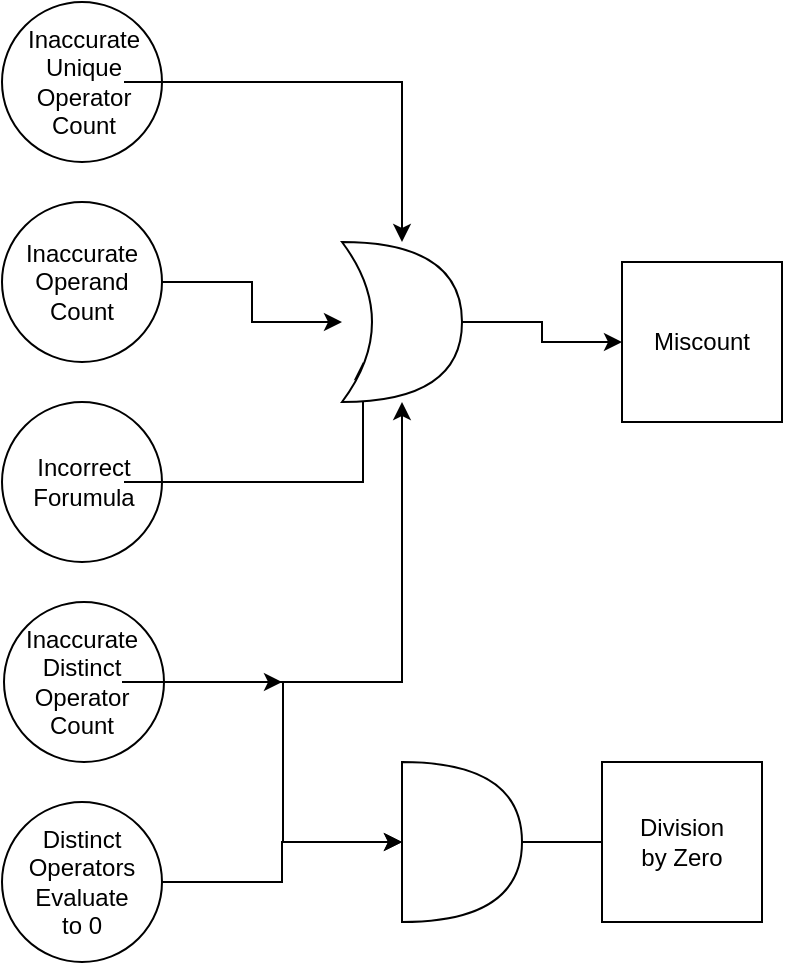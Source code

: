 <mxfile version="12.1.7" type="device" pages="1"><diagram id="RpamZyysVA0VsvBo-_i9" name="Page-1"><mxGraphModel dx="754" dy="468" grid="1" gridSize="10" guides="1" tooltips="1" connect="1" arrows="1" fold="1" page="1" pageScale="1" pageWidth="850" pageHeight="1100" math="0" shadow="0"><root><mxCell id="0"/><mxCell id="1" parent="0"/><mxCell id="qFBON3ihWnmKgIfa2plq-1" value="" style="ellipse;whiteSpace=wrap;html=1;aspect=fixed;" vertex="1" parent="1"><mxGeometry x="20" y="20" width="80" height="80" as="geometry"/></mxCell><mxCell id="qFBON3ihWnmKgIfa2plq-14" style="edgeStyle=orthogonalEdgeStyle;rounded=0;orthogonalLoop=1;jettySize=auto;html=1;" edge="1" parent="1" source="qFBON3ihWnmKgIfa2plq-2" target="qFBON3ihWnmKgIfa2plq-13"><mxGeometry relative="1" as="geometry"/></mxCell><mxCell id="qFBON3ihWnmKgIfa2plq-2" value="Inaccurate Unique Operator Count" style="text;html=1;strokeColor=none;fillColor=none;align=center;verticalAlign=middle;whiteSpace=wrap;rounded=0;" vertex="1" parent="1"><mxGeometry x="41" y="50" width="40" height="20" as="geometry"/></mxCell><mxCell id="qFBON3ihWnmKgIfa2plq-15" style="edgeStyle=orthogonalEdgeStyle;rounded=0;orthogonalLoop=1;jettySize=auto;html=1;" edge="1" parent="1" source="qFBON3ihWnmKgIfa2plq-3" target="qFBON3ihWnmKgIfa2plq-13"><mxGeometry relative="1" as="geometry"/></mxCell><mxCell id="qFBON3ihWnmKgIfa2plq-3" value="Inaccurate Operand Count" style="ellipse;whiteSpace=wrap;html=1;aspect=fixed;" vertex="1" parent="1"><mxGeometry x="20" y="120" width="80" height="80" as="geometry"/></mxCell><mxCell id="qFBON3ihWnmKgIfa2plq-4" value="" style="ellipse;whiteSpace=wrap;html=1;aspect=fixed;" vertex="1" parent="1"><mxGeometry x="20" y="220" width="80" height="80" as="geometry"/></mxCell><mxCell id="qFBON3ihWnmKgIfa2plq-16" style="edgeStyle=orthogonalEdgeStyle;rounded=0;orthogonalLoop=1;jettySize=auto;html=1;entryX=0.175;entryY=0.75;entryDx=0;entryDy=0;entryPerimeter=0;" edge="1" parent="1" source="qFBON3ihWnmKgIfa2plq-7" target="qFBON3ihWnmKgIfa2plq-13"><mxGeometry relative="1" as="geometry"/></mxCell><mxCell id="qFBON3ihWnmKgIfa2plq-7" value="Incorrect Forumula" style="text;html=1;strokeColor=none;fillColor=none;align=center;verticalAlign=middle;whiteSpace=wrap;rounded=0;" vertex="1" parent="1"><mxGeometry x="41" y="250" width="40" height="20" as="geometry"/></mxCell><mxCell id="qFBON3ihWnmKgIfa2plq-8" value="" style="whiteSpace=wrap;html=1;aspect=fixed;" vertex="1" parent="1"><mxGeometry x="330" y="150" width="80" height="80" as="geometry"/></mxCell><mxCell id="qFBON3ihWnmKgIfa2plq-9" value="Miscount" style="text;html=1;strokeColor=none;fillColor=none;align=center;verticalAlign=middle;whiteSpace=wrap;rounded=0;" vertex="1" parent="1"><mxGeometry x="350" y="180" width="40" height="20" as="geometry"/></mxCell><mxCell id="qFBON3ihWnmKgIfa2plq-17" style="edgeStyle=orthogonalEdgeStyle;rounded=0;orthogonalLoop=1;jettySize=auto;html=1;" edge="1" parent="1" source="qFBON3ihWnmKgIfa2plq-11" target="qFBON3ihWnmKgIfa2plq-13"><mxGeometry relative="1" as="geometry"/></mxCell><mxCell id="qFBON3ihWnmKgIfa2plq-27" style="edgeStyle=orthogonalEdgeStyle;rounded=0;orthogonalLoop=1;jettySize=auto;html=1;" edge="1" parent="1" source="qFBON3ihWnmKgIfa2plq-11" target="qFBON3ihWnmKgIfa2plq-21"><mxGeometry relative="1" as="geometry"/></mxCell><mxCell id="qFBON3ihWnmKgIfa2plq-11" value="" style="ellipse;whiteSpace=wrap;html=1;aspect=fixed;" vertex="1" parent="1"><mxGeometry x="21" y="320" width="80" height="80" as="geometry"/></mxCell><mxCell id="qFBON3ihWnmKgIfa2plq-26" value="" style="edgeStyle=orthogonalEdgeStyle;rounded=0;orthogonalLoop=1;jettySize=auto;html=1;" edge="1" parent="1" source="qFBON3ihWnmKgIfa2plq-12"><mxGeometry relative="1" as="geometry"><mxPoint x="160" y="360" as="targetPoint"/></mxGeometry></mxCell><mxCell id="qFBON3ihWnmKgIfa2plq-12" value="Inaccurate Distinct Operator Count" style="text;html=1;strokeColor=none;fillColor=none;align=center;verticalAlign=middle;whiteSpace=wrap;rounded=0;" vertex="1" parent="1"><mxGeometry x="40" y="350" width="40" height="20" as="geometry"/></mxCell><mxCell id="qFBON3ihWnmKgIfa2plq-18" style="edgeStyle=orthogonalEdgeStyle;rounded=0;orthogonalLoop=1;jettySize=auto;html=1;" edge="1" parent="1" source="qFBON3ihWnmKgIfa2plq-13" target="qFBON3ihWnmKgIfa2plq-8"><mxGeometry relative="1" as="geometry"/></mxCell><mxCell id="qFBON3ihWnmKgIfa2plq-13" value="" style="shape=xor;whiteSpace=wrap;html=1;" vertex="1" parent="1"><mxGeometry x="190" y="140" width="60" height="80" as="geometry"/></mxCell><mxCell id="qFBON3ihWnmKgIfa2plq-24" style="edgeStyle=orthogonalEdgeStyle;rounded=0;orthogonalLoop=1;jettySize=auto;html=1;" edge="1" parent="1" source="qFBON3ihWnmKgIfa2plq-19" target="qFBON3ihWnmKgIfa2plq-21"><mxGeometry relative="1" as="geometry"/></mxCell><mxCell id="qFBON3ihWnmKgIfa2plq-19" value="" style="ellipse;whiteSpace=wrap;html=1;aspect=fixed;" vertex="1" parent="1"><mxGeometry x="20" y="420" width="80" height="80" as="geometry"/></mxCell><mxCell id="qFBON3ihWnmKgIfa2plq-20" value="Distinct Operators Evaluate to 0" style="text;html=1;strokeColor=none;fillColor=none;align=center;verticalAlign=middle;whiteSpace=wrap;rounded=0;" vertex="1" parent="1"><mxGeometry x="40" y="450" width="40" height="20" as="geometry"/></mxCell><mxCell id="qFBON3ihWnmKgIfa2plq-28" style="edgeStyle=orthogonalEdgeStyle;rounded=0;orthogonalLoop=1;jettySize=auto;html=1;entryX=0;entryY=0.5;entryDx=0;entryDy=0;" edge="1" parent="1" source="qFBON3ihWnmKgIfa2plq-21" target="qFBON3ihWnmKgIfa2plq-23"><mxGeometry relative="1" as="geometry"/></mxCell><mxCell id="qFBON3ihWnmKgIfa2plq-21" value="" style="shape=or;whiteSpace=wrap;html=1;" vertex="1" parent="1"><mxGeometry x="220" y="400" width="60" height="80" as="geometry"/></mxCell><mxCell id="qFBON3ihWnmKgIfa2plq-22" value="" style="whiteSpace=wrap;html=1;aspect=fixed;" vertex="1" parent="1"><mxGeometry x="320" y="400" width="80" height="80" as="geometry"/></mxCell><mxCell id="qFBON3ihWnmKgIfa2plq-23" value="Division by Zero" style="text;html=1;strokeColor=none;fillColor=none;align=center;verticalAlign=middle;whiteSpace=wrap;rounded=0;" vertex="1" parent="1"><mxGeometry x="340" y="430" width="40" height="20" as="geometry"/></mxCell></root></mxGraphModel></diagram></mxfile>